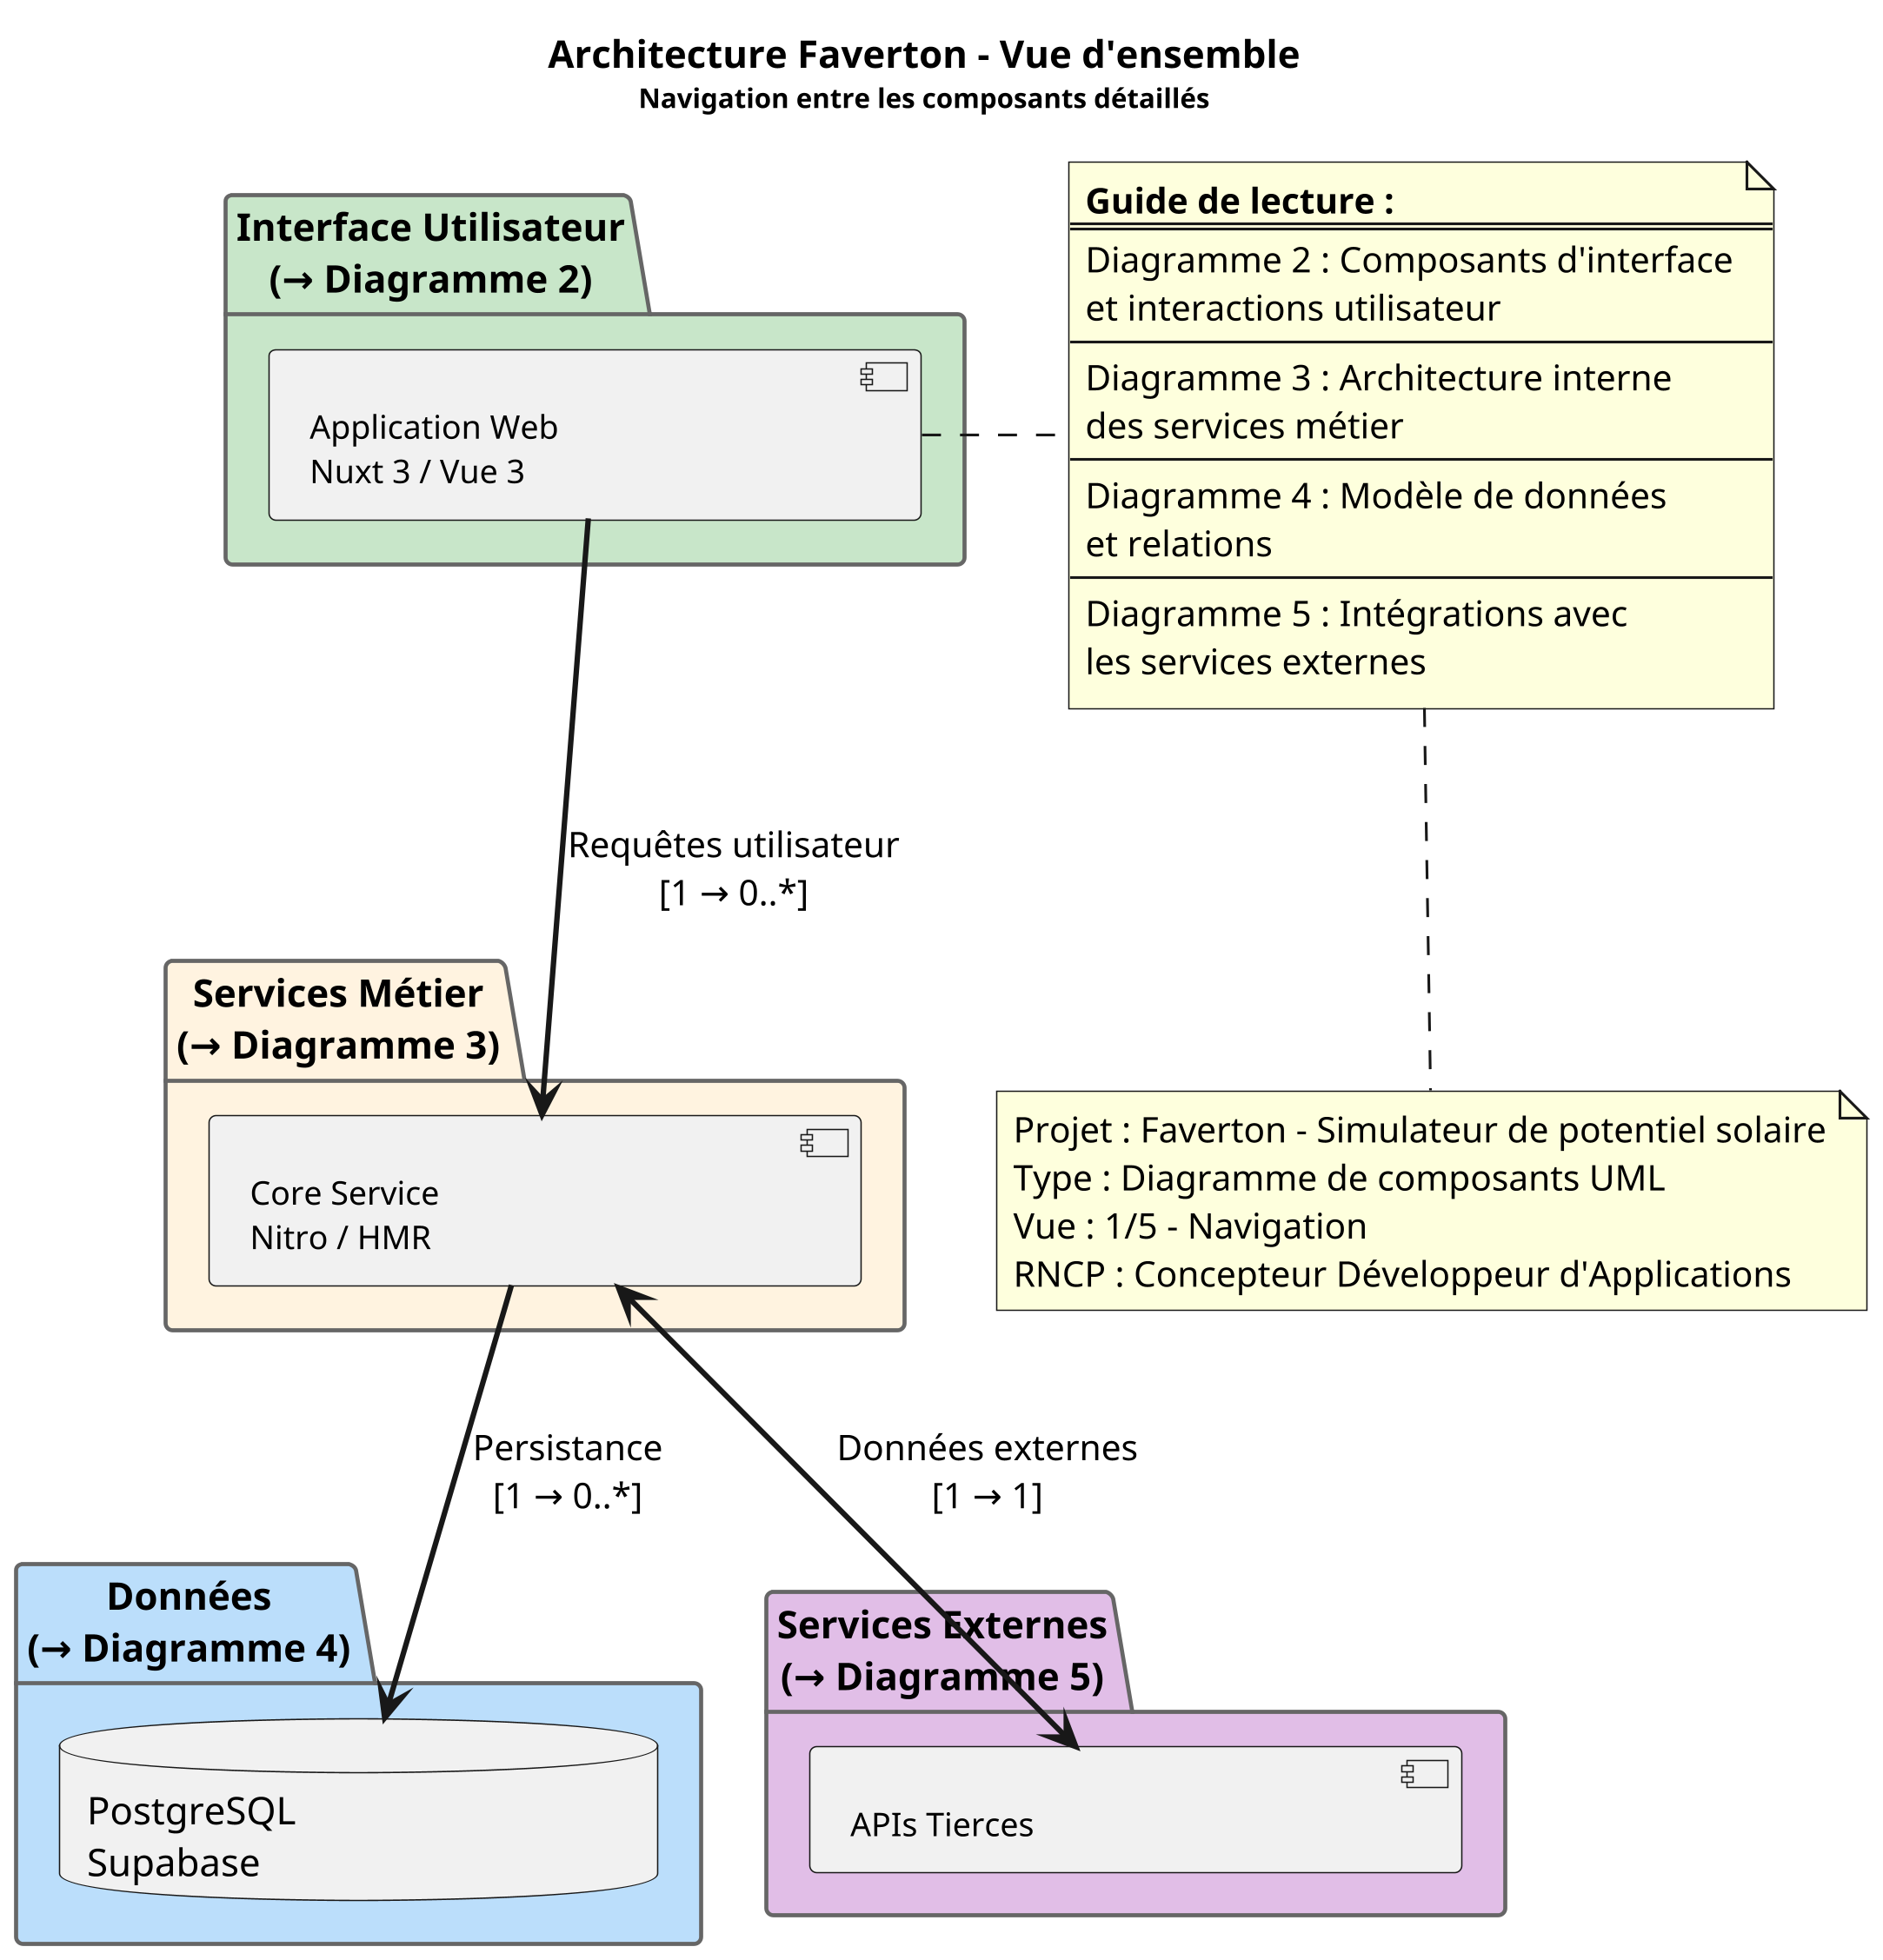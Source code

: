 @startuml Architecture_Faverton_1_Navigation

' Configuration A4 portrait
skinparam dpi 300
skinparam componentFontSize 12
skinparam fontSize 11
skinparam packageFontSize 14
skinparam backgroundColor white
skinparam minClassWidth 200
skinparam nodesep 50
skinparam ranksep 80

' Configuration des couleurs directement
skinparam package {
    BackgroundColor #F5F5F5
    BorderColor #666666
}

title <b>Architecture Faverton - Vue d'ensemble</b>\n<size:10>Navigation entre les composants détaillés</size>

' Organisation verticale
top to bottom direction

' Vue simplifiée avec références
package "Interface Utilisateur\n(→ Diagramme 2)" #C8E6C9 {
    component "Application Web\nNuxt 3 / Vue 3" as WebApp
}

package "Services Métier\n(→ Diagramme 3)" #FFF3E0 {
    component "Core Service\nNitro / HMR" as Core
}

package "Données\n(→ Diagramme 4)" #BBDEFB {
    database "PostgreSQL\nSupabase" as DB
}

package "Services Externes\n(→ Diagramme 5)" #E1BEE7 {
    component "APIs Tierces" as APIs
}

' Relations principales
WebApp ==> Core : "Requêtes utilisateur\n[1 → 0..*]"
Core ==> DB : "Persistance\n[1 → 0..*]"
Core <==> APIs : "Données externes\n[1 → 1]"

' Guide de lecture
note right of WebApp
  <b>Guide de lecture :</b>
  ====
  Diagramme 2 : Composants d'interface
  et interactions utilisateur
  ----
  Diagramme 3 : Architecture interne
  des services métier
  ----
  Diagramme 4 : Modèle de données
  et relations
  ----
  Diagramme 5 : Intégrations avec
  les services externes
end note

' Métadonnées
note bottom
  Projet : Faverton - Simulateur de potentiel solaire
  Type : Diagramme de composants UML
  Vue : 1/5 - Navigation
  RNCP : Concepteur Développeur d'Applications
end note

@enduml
